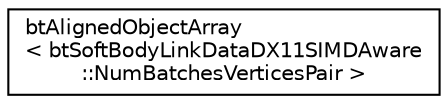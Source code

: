 digraph "Graphical Class Hierarchy"
{
  edge [fontname="Helvetica",fontsize="10",labelfontname="Helvetica",labelfontsize="10"];
  node [fontname="Helvetica",fontsize="10",shape=record];
  rankdir="LR";
  Node1 [label="btAlignedObjectArray\l\< btSoftBodyLinkDataDX11SIMDAware\l::NumBatchesVerticesPair \>",height=0.2,width=0.4,color="black", fillcolor="white", style="filled",URL="$classbt_aligned_object_array.html"];
}
